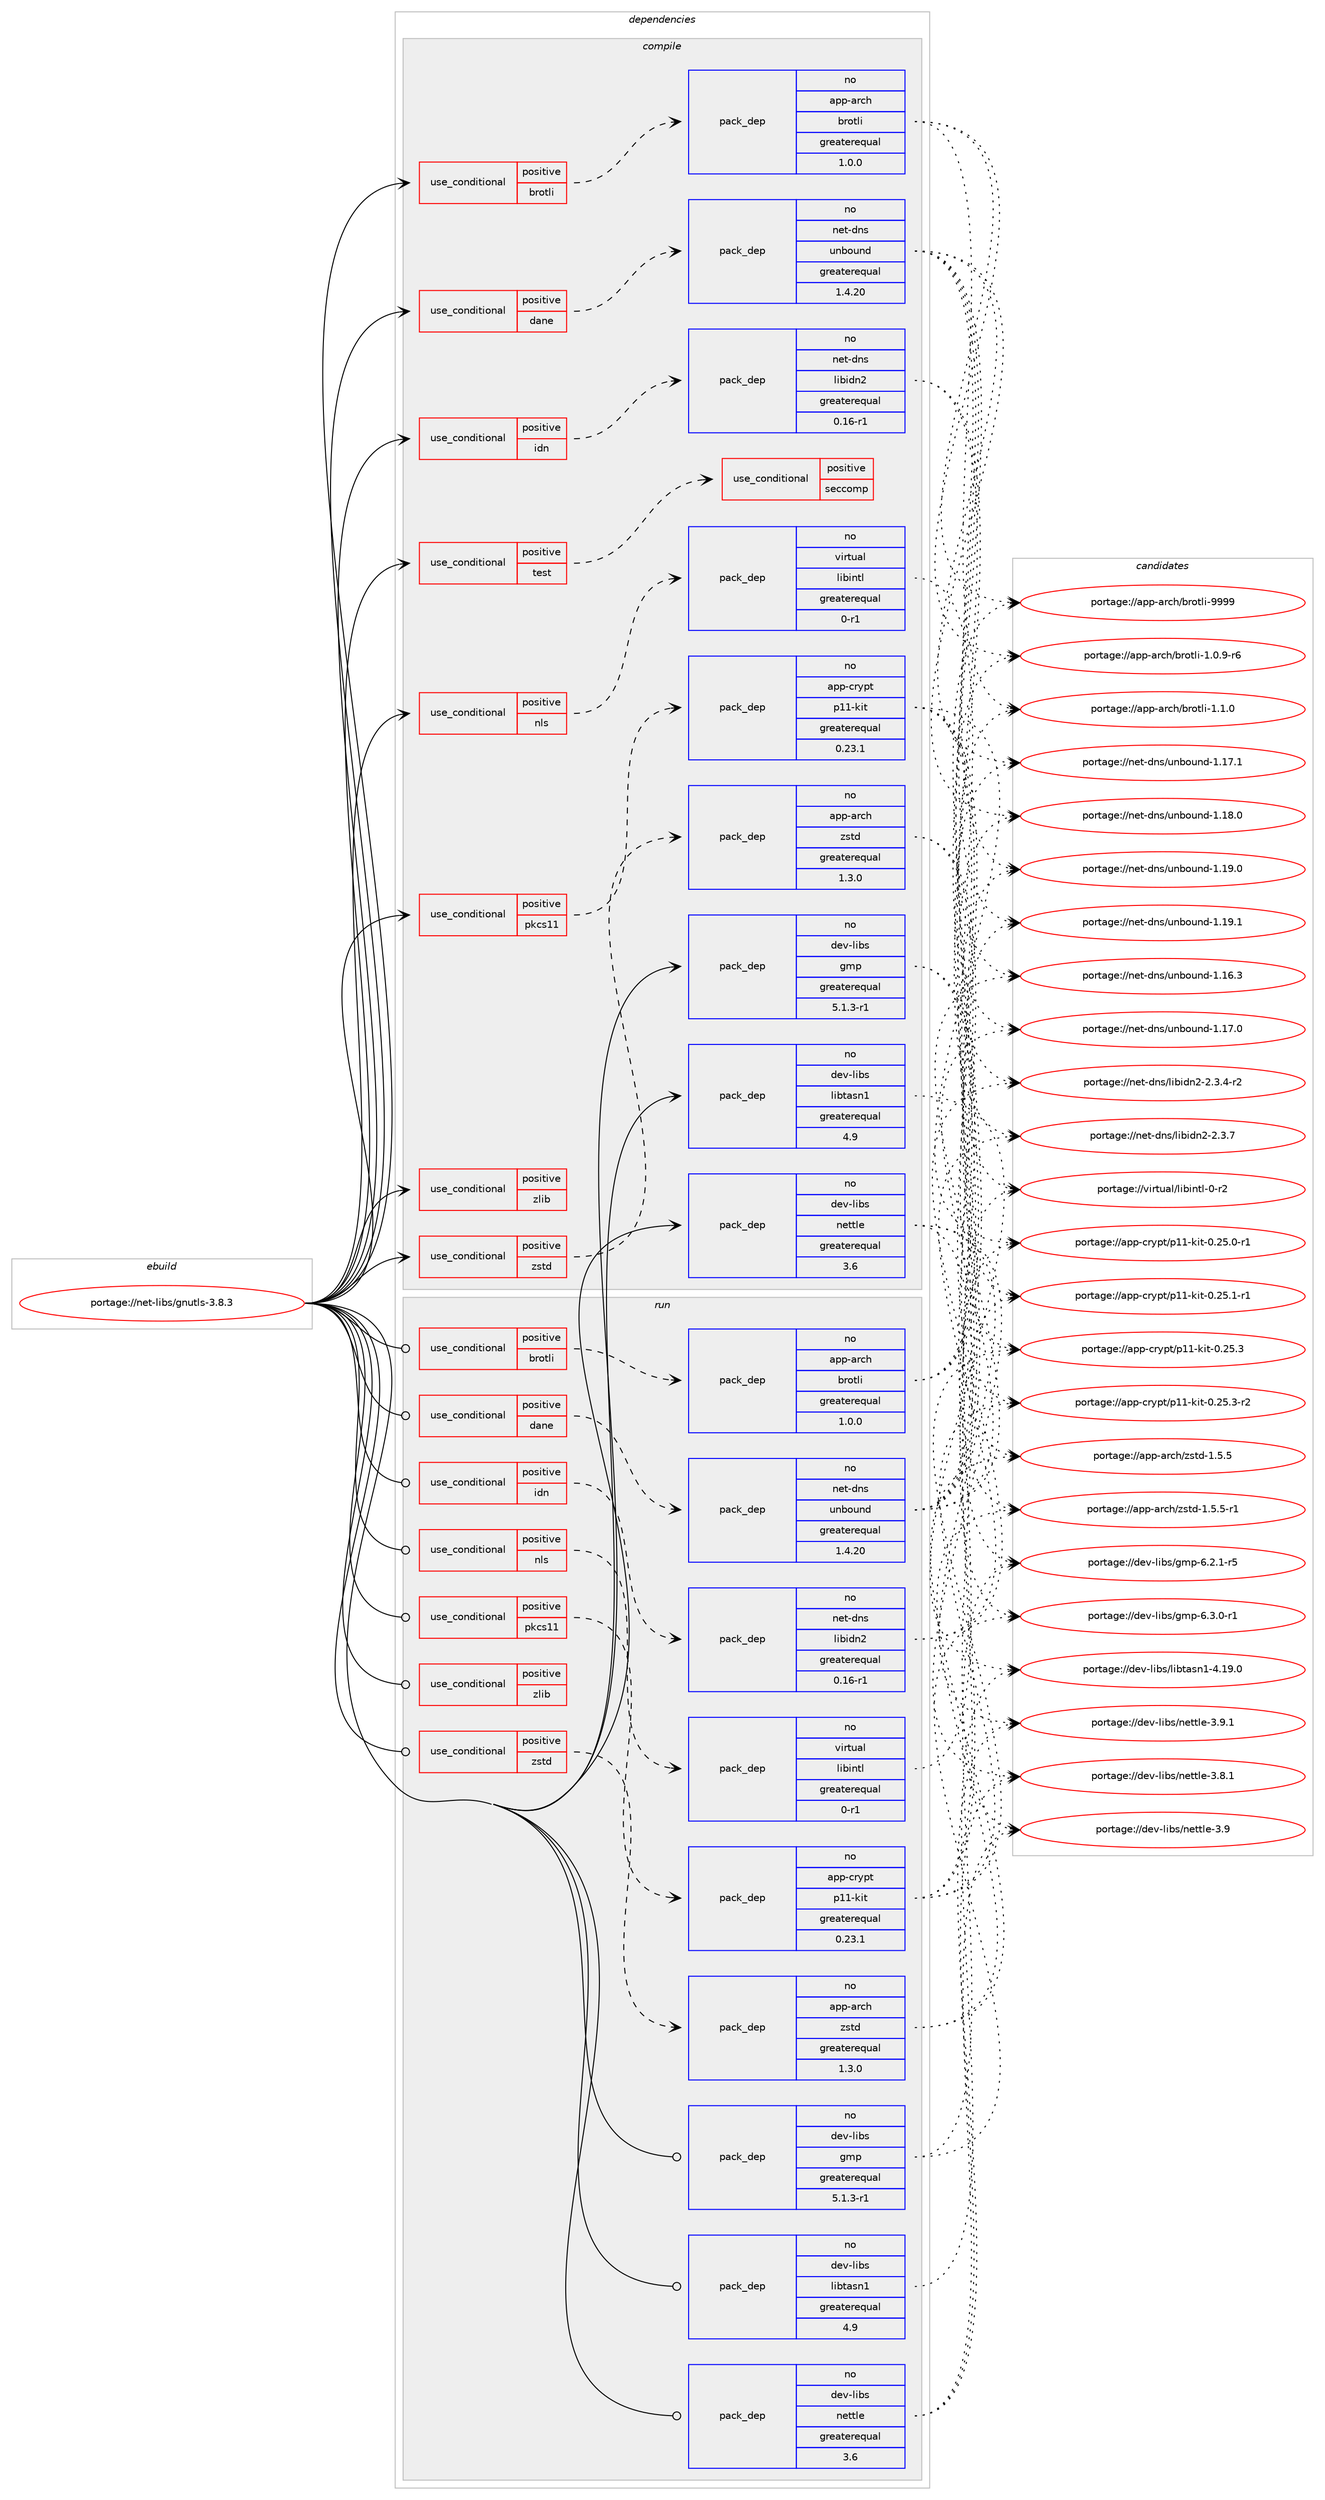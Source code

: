 digraph prolog {

# *************
# Graph options
# *************

newrank=true;
concentrate=true;
compound=true;
graph [rankdir=LR,fontname=Helvetica,fontsize=10,ranksep=1.5];#, ranksep=2.5, nodesep=0.2];
edge  [arrowhead=vee];
node  [fontname=Helvetica,fontsize=10];

# **********
# The ebuild
# **********

subgraph cluster_leftcol {
color=gray;
rank=same;
label=<<i>ebuild</i>>;
id [label="portage://net-libs/gnutls-3.8.3", color=red, width=4, href="../net-libs/gnutls-3.8.3.svg"];
}

# ****************
# The dependencies
# ****************

subgraph cluster_midcol {
color=gray;
label=<<i>dependencies</i>>;
subgraph cluster_compile {
fillcolor="#eeeeee";
style=filled;
label=<<i>compile</i>>;
subgraph cond2459 {
dependency3431 [label=<<TABLE BORDER="0" CELLBORDER="1" CELLSPACING="0" CELLPADDING="4"><TR><TD ROWSPAN="3" CELLPADDING="10">use_conditional</TD></TR><TR><TD>positive</TD></TR><TR><TD>brotli</TD></TR></TABLE>>, shape=none, color=red];
subgraph pack933 {
dependency3432 [label=<<TABLE BORDER="0" CELLBORDER="1" CELLSPACING="0" CELLPADDING="4" WIDTH="220"><TR><TD ROWSPAN="6" CELLPADDING="30">pack_dep</TD></TR><TR><TD WIDTH="110">no</TD></TR><TR><TD>app-arch</TD></TR><TR><TD>brotli</TD></TR><TR><TD>greaterequal</TD></TR><TR><TD>1.0.0</TD></TR></TABLE>>, shape=none, color=blue];
}
dependency3431:e -> dependency3432:w [weight=20,style="dashed",arrowhead="vee"];
}
id:e -> dependency3431:w [weight=20,style="solid",arrowhead="vee"];
subgraph cond2460 {
dependency3433 [label=<<TABLE BORDER="0" CELLBORDER="1" CELLSPACING="0" CELLPADDING="4"><TR><TD ROWSPAN="3" CELLPADDING="10">use_conditional</TD></TR><TR><TD>positive</TD></TR><TR><TD>dane</TD></TR></TABLE>>, shape=none, color=red];
subgraph pack934 {
dependency3434 [label=<<TABLE BORDER="0" CELLBORDER="1" CELLSPACING="0" CELLPADDING="4" WIDTH="220"><TR><TD ROWSPAN="6" CELLPADDING="30">pack_dep</TD></TR><TR><TD WIDTH="110">no</TD></TR><TR><TD>net-dns</TD></TR><TR><TD>unbound</TD></TR><TR><TD>greaterequal</TD></TR><TR><TD>1.4.20</TD></TR></TABLE>>, shape=none, color=blue];
}
dependency3433:e -> dependency3434:w [weight=20,style="dashed",arrowhead="vee"];
}
id:e -> dependency3433:w [weight=20,style="solid",arrowhead="vee"];
subgraph cond2461 {
dependency3435 [label=<<TABLE BORDER="0" CELLBORDER="1" CELLSPACING="0" CELLPADDING="4"><TR><TD ROWSPAN="3" CELLPADDING="10">use_conditional</TD></TR><TR><TD>positive</TD></TR><TR><TD>idn</TD></TR></TABLE>>, shape=none, color=red];
subgraph pack935 {
dependency3436 [label=<<TABLE BORDER="0" CELLBORDER="1" CELLSPACING="0" CELLPADDING="4" WIDTH="220"><TR><TD ROWSPAN="6" CELLPADDING="30">pack_dep</TD></TR><TR><TD WIDTH="110">no</TD></TR><TR><TD>net-dns</TD></TR><TR><TD>libidn2</TD></TR><TR><TD>greaterequal</TD></TR><TR><TD>0.16-r1</TD></TR></TABLE>>, shape=none, color=blue];
}
dependency3435:e -> dependency3436:w [weight=20,style="dashed",arrowhead="vee"];
}
id:e -> dependency3435:w [weight=20,style="solid",arrowhead="vee"];
subgraph cond2462 {
dependency3437 [label=<<TABLE BORDER="0" CELLBORDER="1" CELLSPACING="0" CELLPADDING="4"><TR><TD ROWSPAN="3" CELLPADDING="10">use_conditional</TD></TR><TR><TD>positive</TD></TR><TR><TD>nls</TD></TR></TABLE>>, shape=none, color=red];
subgraph pack936 {
dependency3438 [label=<<TABLE BORDER="0" CELLBORDER="1" CELLSPACING="0" CELLPADDING="4" WIDTH="220"><TR><TD ROWSPAN="6" CELLPADDING="30">pack_dep</TD></TR><TR><TD WIDTH="110">no</TD></TR><TR><TD>virtual</TD></TR><TR><TD>libintl</TD></TR><TR><TD>greaterequal</TD></TR><TR><TD>0-r1</TD></TR></TABLE>>, shape=none, color=blue];
}
dependency3437:e -> dependency3438:w [weight=20,style="dashed",arrowhead="vee"];
}
id:e -> dependency3437:w [weight=20,style="solid",arrowhead="vee"];
subgraph cond2463 {
dependency3439 [label=<<TABLE BORDER="0" CELLBORDER="1" CELLSPACING="0" CELLPADDING="4"><TR><TD ROWSPAN="3" CELLPADDING="10">use_conditional</TD></TR><TR><TD>positive</TD></TR><TR><TD>pkcs11</TD></TR></TABLE>>, shape=none, color=red];
subgraph pack937 {
dependency3440 [label=<<TABLE BORDER="0" CELLBORDER="1" CELLSPACING="0" CELLPADDING="4" WIDTH="220"><TR><TD ROWSPAN="6" CELLPADDING="30">pack_dep</TD></TR><TR><TD WIDTH="110">no</TD></TR><TR><TD>app-crypt</TD></TR><TR><TD>p11-kit</TD></TR><TR><TD>greaterequal</TD></TR><TR><TD>0.23.1</TD></TR></TABLE>>, shape=none, color=blue];
}
dependency3439:e -> dependency3440:w [weight=20,style="dashed",arrowhead="vee"];
}
id:e -> dependency3439:w [weight=20,style="solid",arrowhead="vee"];
subgraph cond2464 {
dependency3441 [label=<<TABLE BORDER="0" CELLBORDER="1" CELLSPACING="0" CELLPADDING="4"><TR><TD ROWSPAN="3" CELLPADDING="10">use_conditional</TD></TR><TR><TD>positive</TD></TR><TR><TD>test</TD></TR></TABLE>>, shape=none, color=red];
subgraph cond2465 {
dependency3442 [label=<<TABLE BORDER="0" CELLBORDER="1" CELLSPACING="0" CELLPADDING="4"><TR><TD ROWSPAN="3" CELLPADDING="10">use_conditional</TD></TR><TR><TD>positive</TD></TR><TR><TD>seccomp</TD></TR></TABLE>>, shape=none, color=red];
# *** BEGIN UNKNOWN DEPENDENCY TYPE (TODO) ***
# dependency3442 -> package_dependency(portage://net-libs/gnutls-3.8.3,install,no,sys-libs,libseccomp,none,[,,],[],[])
# *** END UNKNOWN DEPENDENCY TYPE (TODO) ***

}
dependency3441:e -> dependency3442:w [weight=20,style="dashed",arrowhead="vee"];
}
id:e -> dependency3441:w [weight=20,style="solid",arrowhead="vee"];
subgraph cond2466 {
dependency3443 [label=<<TABLE BORDER="0" CELLBORDER="1" CELLSPACING="0" CELLPADDING="4"><TR><TD ROWSPAN="3" CELLPADDING="10">use_conditional</TD></TR><TR><TD>positive</TD></TR><TR><TD>zlib</TD></TR></TABLE>>, shape=none, color=red];
# *** BEGIN UNKNOWN DEPENDENCY TYPE (TODO) ***
# dependency3443 -> package_dependency(portage://net-libs/gnutls-3.8.3,install,no,sys-libs,zlib,none,[,,],[],[use(optenable(abi_x86_32),negative),use(optenable(abi_x86_64),negative),use(optenable(abi_x86_x32),negative),use(optenable(abi_mips_n32),negative),use(optenable(abi_mips_n64),negative),use(optenable(abi_mips_o32),negative),use(optenable(abi_s390_32),negative),use(optenable(abi_s390_64),negative)])
# *** END UNKNOWN DEPENDENCY TYPE (TODO) ***

}
id:e -> dependency3443:w [weight=20,style="solid",arrowhead="vee"];
subgraph cond2467 {
dependency3444 [label=<<TABLE BORDER="0" CELLBORDER="1" CELLSPACING="0" CELLPADDING="4"><TR><TD ROWSPAN="3" CELLPADDING="10">use_conditional</TD></TR><TR><TD>positive</TD></TR><TR><TD>zstd</TD></TR></TABLE>>, shape=none, color=red];
subgraph pack938 {
dependency3445 [label=<<TABLE BORDER="0" CELLBORDER="1" CELLSPACING="0" CELLPADDING="4" WIDTH="220"><TR><TD ROWSPAN="6" CELLPADDING="30">pack_dep</TD></TR><TR><TD WIDTH="110">no</TD></TR><TR><TD>app-arch</TD></TR><TR><TD>zstd</TD></TR><TR><TD>greaterequal</TD></TR><TR><TD>1.3.0</TD></TR></TABLE>>, shape=none, color=blue];
}
dependency3444:e -> dependency3445:w [weight=20,style="dashed",arrowhead="vee"];
}
id:e -> dependency3444:w [weight=20,style="solid",arrowhead="vee"];
subgraph pack939 {
dependency3446 [label=<<TABLE BORDER="0" CELLBORDER="1" CELLSPACING="0" CELLPADDING="4" WIDTH="220"><TR><TD ROWSPAN="6" CELLPADDING="30">pack_dep</TD></TR><TR><TD WIDTH="110">no</TD></TR><TR><TD>dev-libs</TD></TR><TR><TD>gmp</TD></TR><TR><TD>greaterequal</TD></TR><TR><TD>5.1.3-r1</TD></TR></TABLE>>, shape=none, color=blue];
}
id:e -> dependency3446:w [weight=20,style="solid",arrowhead="vee"];
subgraph pack940 {
dependency3447 [label=<<TABLE BORDER="0" CELLBORDER="1" CELLSPACING="0" CELLPADDING="4" WIDTH="220"><TR><TD ROWSPAN="6" CELLPADDING="30">pack_dep</TD></TR><TR><TD WIDTH="110">no</TD></TR><TR><TD>dev-libs</TD></TR><TR><TD>libtasn1</TD></TR><TR><TD>greaterequal</TD></TR><TR><TD>4.9</TD></TR></TABLE>>, shape=none, color=blue];
}
id:e -> dependency3447:w [weight=20,style="solid",arrowhead="vee"];
# *** BEGIN UNKNOWN DEPENDENCY TYPE (TODO) ***
# id -> package_dependency(portage://net-libs/gnutls-3.8.3,install,no,dev-libs,libunistring,none,[,,],any_same_slot,[use(optenable(abi_x86_32),negative),use(optenable(abi_x86_64),negative),use(optenable(abi_x86_x32),negative),use(optenable(abi_mips_n32),negative),use(optenable(abi_mips_n64),negative),use(optenable(abi_mips_o32),negative),use(optenable(abi_s390_32),negative),use(optenable(abi_s390_64),negative)])
# *** END UNKNOWN DEPENDENCY TYPE (TODO) ***

subgraph pack941 {
dependency3448 [label=<<TABLE BORDER="0" CELLBORDER="1" CELLSPACING="0" CELLPADDING="4" WIDTH="220"><TR><TD ROWSPAN="6" CELLPADDING="30">pack_dep</TD></TR><TR><TD WIDTH="110">no</TD></TR><TR><TD>dev-libs</TD></TR><TR><TD>nettle</TD></TR><TR><TD>greaterequal</TD></TR><TR><TD>3.6</TD></TR></TABLE>>, shape=none, color=blue];
}
id:e -> dependency3448:w [weight=20,style="solid",arrowhead="vee"];
}
subgraph cluster_compileandrun {
fillcolor="#eeeeee";
style=filled;
label=<<i>compile and run</i>>;
}
subgraph cluster_run {
fillcolor="#eeeeee";
style=filled;
label=<<i>run</i>>;
subgraph cond2468 {
dependency3449 [label=<<TABLE BORDER="0" CELLBORDER="1" CELLSPACING="0" CELLPADDING="4"><TR><TD ROWSPAN="3" CELLPADDING="10">use_conditional</TD></TR><TR><TD>positive</TD></TR><TR><TD>brotli</TD></TR></TABLE>>, shape=none, color=red];
subgraph pack942 {
dependency3450 [label=<<TABLE BORDER="0" CELLBORDER="1" CELLSPACING="0" CELLPADDING="4" WIDTH="220"><TR><TD ROWSPAN="6" CELLPADDING="30">pack_dep</TD></TR><TR><TD WIDTH="110">no</TD></TR><TR><TD>app-arch</TD></TR><TR><TD>brotli</TD></TR><TR><TD>greaterequal</TD></TR><TR><TD>1.0.0</TD></TR></TABLE>>, shape=none, color=blue];
}
dependency3449:e -> dependency3450:w [weight=20,style="dashed",arrowhead="vee"];
}
id:e -> dependency3449:w [weight=20,style="solid",arrowhead="odot"];
subgraph cond2469 {
dependency3451 [label=<<TABLE BORDER="0" CELLBORDER="1" CELLSPACING="0" CELLPADDING="4"><TR><TD ROWSPAN="3" CELLPADDING="10">use_conditional</TD></TR><TR><TD>positive</TD></TR><TR><TD>dane</TD></TR></TABLE>>, shape=none, color=red];
subgraph pack943 {
dependency3452 [label=<<TABLE BORDER="0" CELLBORDER="1" CELLSPACING="0" CELLPADDING="4" WIDTH="220"><TR><TD ROWSPAN="6" CELLPADDING="30">pack_dep</TD></TR><TR><TD WIDTH="110">no</TD></TR><TR><TD>net-dns</TD></TR><TR><TD>unbound</TD></TR><TR><TD>greaterequal</TD></TR><TR><TD>1.4.20</TD></TR></TABLE>>, shape=none, color=blue];
}
dependency3451:e -> dependency3452:w [weight=20,style="dashed",arrowhead="vee"];
}
id:e -> dependency3451:w [weight=20,style="solid",arrowhead="odot"];
subgraph cond2470 {
dependency3453 [label=<<TABLE BORDER="0" CELLBORDER="1" CELLSPACING="0" CELLPADDING="4"><TR><TD ROWSPAN="3" CELLPADDING="10">use_conditional</TD></TR><TR><TD>positive</TD></TR><TR><TD>idn</TD></TR></TABLE>>, shape=none, color=red];
subgraph pack944 {
dependency3454 [label=<<TABLE BORDER="0" CELLBORDER="1" CELLSPACING="0" CELLPADDING="4" WIDTH="220"><TR><TD ROWSPAN="6" CELLPADDING="30">pack_dep</TD></TR><TR><TD WIDTH="110">no</TD></TR><TR><TD>net-dns</TD></TR><TR><TD>libidn2</TD></TR><TR><TD>greaterequal</TD></TR><TR><TD>0.16-r1</TD></TR></TABLE>>, shape=none, color=blue];
}
dependency3453:e -> dependency3454:w [weight=20,style="dashed",arrowhead="vee"];
}
id:e -> dependency3453:w [weight=20,style="solid",arrowhead="odot"];
subgraph cond2471 {
dependency3455 [label=<<TABLE BORDER="0" CELLBORDER="1" CELLSPACING="0" CELLPADDING="4"><TR><TD ROWSPAN="3" CELLPADDING="10">use_conditional</TD></TR><TR><TD>positive</TD></TR><TR><TD>nls</TD></TR></TABLE>>, shape=none, color=red];
subgraph pack945 {
dependency3456 [label=<<TABLE BORDER="0" CELLBORDER="1" CELLSPACING="0" CELLPADDING="4" WIDTH="220"><TR><TD ROWSPAN="6" CELLPADDING="30">pack_dep</TD></TR><TR><TD WIDTH="110">no</TD></TR><TR><TD>virtual</TD></TR><TR><TD>libintl</TD></TR><TR><TD>greaterequal</TD></TR><TR><TD>0-r1</TD></TR></TABLE>>, shape=none, color=blue];
}
dependency3455:e -> dependency3456:w [weight=20,style="dashed",arrowhead="vee"];
}
id:e -> dependency3455:w [weight=20,style="solid",arrowhead="odot"];
subgraph cond2472 {
dependency3457 [label=<<TABLE BORDER="0" CELLBORDER="1" CELLSPACING="0" CELLPADDING="4"><TR><TD ROWSPAN="3" CELLPADDING="10">use_conditional</TD></TR><TR><TD>positive</TD></TR><TR><TD>pkcs11</TD></TR></TABLE>>, shape=none, color=red];
subgraph pack946 {
dependency3458 [label=<<TABLE BORDER="0" CELLBORDER="1" CELLSPACING="0" CELLPADDING="4" WIDTH="220"><TR><TD ROWSPAN="6" CELLPADDING="30">pack_dep</TD></TR><TR><TD WIDTH="110">no</TD></TR><TR><TD>app-crypt</TD></TR><TR><TD>p11-kit</TD></TR><TR><TD>greaterequal</TD></TR><TR><TD>0.23.1</TD></TR></TABLE>>, shape=none, color=blue];
}
dependency3457:e -> dependency3458:w [weight=20,style="dashed",arrowhead="vee"];
}
id:e -> dependency3457:w [weight=20,style="solid",arrowhead="odot"];
subgraph cond2473 {
dependency3459 [label=<<TABLE BORDER="0" CELLBORDER="1" CELLSPACING="0" CELLPADDING="4"><TR><TD ROWSPAN="3" CELLPADDING="10">use_conditional</TD></TR><TR><TD>positive</TD></TR><TR><TD>zlib</TD></TR></TABLE>>, shape=none, color=red];
# *** BEGIN UNKNOWN DEPENDENCY TYPE (TODO) ***
# dependency3459 -> package_dependency(portage://net-libs/gnutls-3.8.3,run,no,sys-libs,zlib,none,[,,],[],[use(optenable(abi_x86_32),negative),use(optenable(abi_x86_64),negative),use(optenable(abi_x86_x32),negative),use(optenable(abi_mips_n32),negative),use(optenable(abi_mips_n64),negative),use(optenable(abi_mips_o32),negative),use(optenable(abi_s390_32),negative),use(optenable(abi_s390_64),negative)])
# *** END UNKNOWN DEPENDENCY TYPE (TODO) ***

}
id:e -> dependency3459:w [weight=20,style="solid",arrowhead="odot"];
subgraph cond2474 {
dependency3460 [label=<<TABLE BORDER="0" CELLBORDER="1" CELLSPACING="0" CELLPADDING="4"><TR><TD ROWSPAN="3" CELLPADDING="10">use_conditional</TD></TR><TR><TD>positive</TD></TR><TR><TD>zstd</TD></TR></TABLE>>, shape=none, color=red];
subgraph pack947 {
dependency3461 [label=<<TABLE BORDER="0" CELLBORDER="1" CELLSPACING="0" CELLPADDING="4" WIDTH="220"><TR><TD ROWSPAN="6" CELLPADDING="30">pack_dep</TD></TR><TR><TD WIDTH="110">no</TD></TR><TR><TD>app-arch</TD></TR><TR><TD>zstd</TD></TR><TR><TD>greaterequal</TD></TR><TR><TD>1.3.0</TD></TR></TABLE>>, shape=none, color=blue];
}
dependency3460:e -> dependency3461:w [weight=20,style="dashed",arrowhead="vee"];
}
id:e -> dependency3460:w [weight=20,style="solid",arrowhead="odot"];
subgraph pack948 {
dependency3462 [label=<<TABLE BORDER="0" CELLBORDER="1" CELLSPACING="0" CELLPADDING="4" WIDTH="220"><TR><TD ROWSPAN="6" CELLPADDING="30">pack_dep</TD></TR><TR><TD WIDTH="110">no</TD></TR><TR><TD>dev-libs</TD></TR><TR><TD>gmp</TD></TR><TR><TD>greaterequal</TD></TR><TR><TD>5.1.3-r1</TD></TR></TABLE>>, shape=none, color=blue];
}
id:e -> dependency3462:w [weight=20,style="solid",arrowhead="odot"];
subgraph pack949 {
dependency3463 [label=<<TABLE BORDER="0" CELLBORDER="1" CELLSPACING="0" CELLPADDING="4" WIDTH="220"><TR><TD ROWSPAN="6" CELLPADDING="30">pack_dep</TD></TR><TR><TD WIDTH="110">no</TD></TR><TR><TD>dev-libs</TD></TR><TR><TD>libtasn1</TD></TR><TR><TD>greaterequal</TD></TR><TR><TD>4.9</TD></TR></TABLE>>, shape=none, color=blue];
}
id:e -> dependency3463:w [weight=20,style="solid",arrowhead="odot"];
# *** BEGIN UNKNOWN DEPENDENCY TYPE (TODO) ***
# id -> package_dependency(portage://net-libs/gnutls-3.8.3,run,no,dev-libs,libunistring,none,[,,],any_same_slot,[use(optenable(abi_x86_32),negative),use(optenable(abi_x86_64),negative),use(optenable(abi_x86_x32),negative),use(optenable(abi_mips_n32),negative),use(optenable(abi_mips_n64),negative),use(optenable(abi_mips_o32),negative),use(optenable(abi_s390_32),negative),use(optenable(abi_s390_64),negative)])
# *** END UNKNOWN DEPENDENCY TYPE (TODO) ***

subgraph pack950 {
dependency3464 [label=<<TABLE BORDER="0" CELLBORDER="1" CELLSPACING="0" CELLPADDING="4" WIDTH="220"><TR><TD ROWSPAN="6" CELLPADDING="30">pack_dep</TD></TR><TR><TD WIDTH="110">no</TD></TR><TR><TD>dev-libs</TD></TR><TR><TD>nettle</TD></TR><TR><TD>greaterequal</TD></TR><TR><TD>3.6</TD></TR></TABLE>>, shape=none, color=blue];
}
id:e -> dependency3464:w [weight=20,style="solid",arrowhead="odot"];
}
}

# **************
# The candidates
# **************

subgraph cluster_choices {
rank=same;
color=gray;
label=<<i>candidates</i>>;

subgraph choice933 {
color=black;
nodesep=1;
choice9711211245971149910447981141111161081054549464846574511454 [label="portage://app-arch/brotli-1.0.9-r6", color=red, width=4,href="../app-arch/brotli-1.0.9-r6.svg"];
choice971121124597114991044798114111116108105454946494648 [label="portage://app-arch/brotli-1.1.0", color=red, width=4,href="../app-arch/brotli-1.1.0.svg"];
choice9711211245971149910447981141111161081054557575757 [label="portage://app-arch/brotli-9999", color=red, width=4,href="../app-arch/brotli-9999.svg"];
dependency3432:e -> choice9711211245971149910447981141111161081054549464846574511454:w [style=dotted,weight="100"];
dependency3432:e -> choice971121124597114991044798114111116108105454946494648:w [style=dotted,weight="100"];
dependency3432:e -> choice9711211245971149910447981141111161081054557575757:w [style=dotted,weight="100"];
}
subgraph choice934 {
color=black;
nodesep=1;
choice11010111645100110115471171109811111711010045494649544651 [label="portage://net-dns/unbound-1.16.3", color=red, width=4,href="../net-dns/unbound-1.16.3.svg"];
choice11010111645100110115471171109811111711010045494649554648 [label="portage://net-dns/unbound-1.17.0", color=red, width=4,href="../net-dns/unbound-1.17.0.svg"];
choice11010111645100110115471171109811111711010045494649554649 [label="portage://net-dns/unbound-1.17.1", color=red, width=4,href="../net-dns/unbound-1.17.1.svg"];
choice11010111645100110115471171109811111711010045494649564648 [label="portage://net-dns/unbound-1.18.0", color=red, width=4,href="../net-dns/unbound-1.18.0.svg"];
choice11010111645100110115471171109811111711010045494649574648 [label="portage://net-dns/unbound-1.19.0", color=red, width=4,href="../net-dns/unbound-1.19.0.svg"];
choice11010111645100110115471171109811111711010045494649574649 [label="portage://net-dns/unbound-1.19.1", color=red, width=4,href="../net-dns/unbound-1.19.1.svg"];
dependency3434:e -> choice11010111645100110115471171109811111711010045494649544651:w [style=dotted,weight="100"];
dependency3434:e -> choice11010111645100110115471171109811111711010045494649554648:w [style=dotted,weight="100"];
dependency3434:e -> choice11010111645100110115471171109811111711010045494649554649:w [style=dotted,weight="100"];
dependency3434:e -> choice11010111645100110115471171109811111711010045494649564648:w [style=dotted,weight="100"];
dependency3434:e -> choice11010111645100110115471171109811111711010045494649574648:w [style=dotted,weight="100"];
dependency3434:e -> choice11010111645100110115471171109811111711010045494649574649:w [style=dotted,weight="100"];
}
subgraph choice935 {
color=black;
nodesep=1;
choice110101116451001101154710810598105100110504550465146524511450 [label="portage://net-dns/libidn2-2.3.4-r2", color=red, width=4,href="../net-dns/libidn2-2.3.4-r2.svg"];
choice11010111645100110115471081059810510011050455046514655 [label="portage://net-dns/libidn2-2.3.7", color=red, width=4,href="../net-dns/libidn2-2.3.7.svg"];
dependency3436:e -> choice110101116451001101154710810598105100110504550465146524511450:w [style=dotted,weight="100"];
dependency3436:e -> choice11010111645100110115471081059810510011050455046514655:w [style=dotted,weight="100"];
}
subgraph choice936 {
color=black;
nodesep=1;
choice11810511411611797108471081059810511011610845484511450 [label="portage://virtual/libintl-0-r2", color=red, width=4,href="../virtual/libintl-0-r2.svg"];
dependency3438:e -> choice11810511411611797108471081059810511011610845484511450:w [style=dotted,weight="100"];
}
subgraph choice937 {
color=black;
nodesep=1;
choice97112112459911412111211647112494945107105116454846505346484511449 [label="portage://app-crypt/p11-kit-0.25.0-r1", color=red, width=4,href="../app-crypt/p11-kit-0.25.0-r1.svg"];
choice97112112459911412111211647112494945107105116454846505346494511449 [label="portage://app-crypt/p11-kit-0.25.1-r1", color=red, width=4,href="../app-crypt/p11-kit-0.25.1-r1.svg"];
choice9711211245991141211121164711249494510710511645484650534651 [label="portage://app-crypt/p11-kit-0.25.3", color=red, width=4,href="../app-crypt/p11-kit-0.25.3.svg"];
choice97112112459911412111211647112494945107105116454846505346514511450 [label="portage://app-crypt/p11-kit-0.25.3-r2", color=red, width=4,href="../app-crypt/p11-kit-0.25.3-r2.svg"];
dependency3440:e -> choice97112112459911412111211647112494945107105116454846505346484511449:w [style=dotted,weight="100"];
dependency3440:e -> choice97112112459911412111211647112494945107105116454846505346494511449:w [style=dotted,weight="100"];
dependency3440:e -> choice9711211245991141211121164711249494510710511645484650534651:w [style=dotted,weight="100"];
dependency3440:e -> choice97112112459911412111211647112494945107105116454846505346514511450:w [style=dotted,weight="100"];
}
subgraph choice938 {
color=black;
nodesep=1;
choice9711211245971149910447122115116100454946534653 [label="portage://app-arch/zstd-1.5.5", color=red, width=4,href="../app-arch/zstd-1.5.5.svg"];
choice97112112459711499104471221151161004549465346534511449 [label="portage://app-arch/zstd-1.5.5-r1", color=red, width=4,href="../app-arch/zstd-1.5.5-r1.svg"];
dependency3445:e -> choice9711211245971149910447122115116100454946534653:w [style=dotted,weight="100"];
dependency3445:e -> choice97112112459711499104471221151161004549465346534511449:w [style=dotted,weight="100"];
}
subgraph choice939 {
color=black;
nodesep=1;
choice1001011184510810598115471031091124554465046494511453 [label="portage://dev-libs/gmp-6.2.1-r5", color=red, width=4,href="../dev-libs/gmp-6.2.1-r5.svg"];
choice1001011184510810598115471031091124554465146484511449 [label="portage://dev-libs/gmp-6.3.0-r1", color=red, width=4,href="../dev-libs/gmp-6.3.0-r1.svg"];
dependency3446:e -> choice1001011184510810598115471031091124554465046494511453:w [style=dotted,weight="100"];
dependency3446:e -> choice1001011184510810598115471031091124554465146484511449:w [style=dotted,weight="100"];
}
subgraph choice940 {
color=black;
nodesep=1;
choice10010111845108105981154710810598116971151104945524649574648 [label="portage://dev-libs/libtasn1-4.19.0", color=red, width=4,href="../dev-libs/libtasn1-4.19.0.svg"];
dependency3447:e -> choice10010111845108105981154710810598116971151104945524649574648:w [style=dotted,weight="100"];
}
subgraph choice941 {
color=black;
nodesep=1;
choice100101118451081059811547110101116116108101455146564649 [label="portage://dev-libs/nettle-3.8.1", color=red, width=4,href="../dev-libs/nettle-3.8.1.svg"];
choice10010111845108105981154711010111611610810145514657 [label="portage://dev-libs/nettle-3.9", color=red, width=4,href="../dev-libs/nettle-3.9.svg"];
choice100101118451081059811547110101116116108101455146574649 [label="portage://dev-libs/nettle-3.9.1", color=red, width=4,href="../dev-libs/nettle-3.9.1.svg"];
dependency3448:e -> choice100101118451081059811547110101116116108101455146564649:w [style=dotted,weight="100"];
dependency3448:e -> choice10010111845108105981154711010111611610810145514657:w [style=dotted,weight="100"];
dependency3448:e -> choice100101118451081059811547110101116116108101455146574649:w [style=dotted,weight="100"];
}
subgraph choice942 {
color=black;
nodesep=1;
choice9711211245971149910447981141111161081054549464846574511454 [label="portage://app-arch/brotli-1.0.9-r6", color=red, width=4,href="../app-arch/brotli-1.0.9-r6.svg"];
choice971121124597114991044798114111116108105454946494648 [label="portage://app-arch/brotli-1.1.0", color=red, width=4,href="../app-arch/brotli-1.1.0.svg"];
choice9711211245971149910447981141111161081054557575757 [label="portage://app-arch/brotli-9999", color=red, width=4,href="../app-arch/brotli-9999.svg"];
dependency3450:e -> choice9711211245971149910447981141111161081054549464846574511454:w [style=dotted,weight="100"];
dependency3450:e -> choice971121124597114991044798114111116108105454946494648:w [style=dotted,weight="100"];
dependency3450:e -> choice9711211245971149910447981141111161081054557575757:w [style=dotted,weight="100"];
}
subgraph choice943 {
color=black;
nodesep=1;
choice11010111645100110115471171109811111711010045494649544651 [label="portage://net-dns/unbound-1.16.3", color=red, width=4,href="../net-dns/unbound-1.16.3.svg"];
choice11010111645100110115471171109811111711010045494649554648 [label="portage://net-dns/unbound-1.17.0", color=red, width=4,href="../net-dns/unbound-1.17.0.svg"];
choice11010111645100110115471171109811111711010045494649554649 [label="portage://net-dns/unbound-1.17.1", color=red, width=4,href="../net-dns/unbound-1.17.1.svg"];
choice11010111645100110115471171109811111711010045494649564648 [label="portage://net-dns/unbound-1.18.0", color=red, width=4,href="../net-dns/unbound-1.18.0.svg"];
choice11010111645100110115471171109811111711010045494649574648 [label="portage://net-dns/unbound-1.19.0", color=red, width=4,href="../net-dns/unbound-1.19.0.svg"];
choice11010111645100110115471171109811111711010045494649574649 [label="portage://net-dns/unbound-1.19.1", color=red, width=4,href="../net-dns/unbound-1.19.1.svg"];
dependency3452:e -> choice11010111645100110115471171109811111711010045494649544651:w [style=dotted,weight="100"];
dependency3452:e -> choice11010111645100110115471171109811111711010045494649554648:w [style=dotted,weight="100"];
dependency3452:e -> choice11010111645100110115471171109811111711010045494649554649:w [style=dotted,weight="100"];
dependency3452:e -> choice11010111645100110115471171109811111711010045494649564648:w [style=dotted,weight="100"];
dependency3452:e -> choice11010111645100110115471171109811111711010045494649574648:w [style=dotted,weight="100"];
dependency3452:e -> choice11010111645100110115471171109811111711010045494649574649:w [style=dotted,weight="100"];
}
subgraph choice944 {
color=black;
nodesep=1;
choice110101116451001101154710810598105100110504550465146524511450 [label="portage://net-dns/libidn2-2.3.4-r2", color=red, width=4,href="../net-dns/libidn2-2.3.4-r2.svg"];
choice11010111645100110115471081059810510011050455046514655 [label="portage://net-dns/libidn2-2.3.7", color=red, width=4,href="../net-dns/libidn2-2.3.7.svg"];
dependency3454:e -> choice110101116451001101154710810598105100110504550465146524511450:w [style=dotted,weight="100"];
dependency3454:e -> choice11010111645100110115471081059810510011050455046514655:w [style=dotted,weight="100"];
}
subgraph choice945 {
color=black;
nodesep=1;
choice11810511411611797108471081059810511011610845484511450 [label="portage://virtual/libintl-0-r2", color=red, width=4,href="../virtual/libintl-0-r2.svg"];
dependency3456:e -> choice11810511411611797108471081059810511011610845484511450:w [style=dotted,weight="100"];
}
subgraph choice946 {
color=black;
nodesep=1;
choice97112112459911412111211647112494945107105116454846505346484511449 [label="portage://app-crypt/p11-kit-0.25.0-r1", color=red, width=4,href="../app-crypt/p11-kit-0.25.0-r1.svg"];
choice97112112459911412111211647112494945107105116454846505346494511449 [label="portage://app-crypt/p11-kit-0.25.1-r1", color=red, width=4,href="../app-crypt/p11-kit-0.25.1-r1.svg"];
choice9711211245991141211121164711249494510710511645484650534651 [label="portage://app-crypt/p11-kit-0.25.3", color=red, width=4,href="../app-crypt/p11-kit-0.25.3.svg"];
choice97112112459911412111211647112494945107105116454846505346514511450 [label="portage://app-crypt/p11-kit-0.25.3-r2", color=red, width=4,href="../app-crypt/p11-kit-0.25.3-r2.svg"];
dependency3458:e -> choice97112112459911412111211647112494945107105116454846505346484511449:w [style=dotted,weight="100"];
dependency3458:e -> choice97112112459911412111211647112494945107105116454846505346494511449:w [style=dotted,weight="100"];
dependency3458:e -> choice9711211245991141211121164711249494510710511645484650534651:w [style=dotted,weight="100"];
dependency3458:e -> choice97112112459911412111211647112494945107105116454846505346514511450:w [style=dotted,weight="100"];
}
subgraph choice947 {
color=black;
nodesep=1;
choice9711211245971149910447122115116100454946534653 [label="portage://app-arch/zstd-1.5.5", color=red, width=4,href="../app-arch/zstd-1.5.5.svg"];
choice97112112459711499104471221151161004549465346534511449 [label="portage://app-arch/zstd-1.5.5-r1", color=red, width=4,href="../app-arch/zstd-1.5.5-r1.svg"];
dependency3461:e -> choice9711211245971149910447122115116100454946534653:w [style=dotted,weight="100"];
dependency3461:e -> choice97112112459711499104471221151161004549465346534511449:w [style=dotted,weight="100"];
}
subgraph choice948 {
color=black;
nodesep=1;
choice1001011184510810598115471031091124554465046494511453 [label="portage://dev-libs/gmp-6.2.1-r5", color=red, width=4,href="../dev-libs/gmp-6.2.1-r5.svg"];
choice1001011184510810598115471031091124554465146484511449 [label="portage://dev-libs/gmp-6.3.0-r1", color=red, width=4,href="../dev-libs/gmp-6.3.0-r1.svg"];
dependency3462:e -> choice1001011184510810598115471031091124554465046494511453:w [style=dotted,weight="100"];
dependency3462:e -> choice1001011184510810598115471031091124554465146484511449:w [style=dotted,weight="100"];
}
subgraph choice949 {
color=black;
nodesep=1;
choice10010111845108105981154710810598116971151104945524649574648 [label="portage://dev-libs/libtasn1-4.19.0", color=red, width=4,href="../dev-libs/libtasn1-4.19.0.svg"];
dependency3463:e -> choice10010111845108105981154710810598116971151104945524649574648:w [style=dotted,weight="100"];
}
subgraph choice950 {
color=black;
nodesep=1;
choice100101118451081059811547110101116116108101455146564649 [label="portage://dev-libs/nettle-3.8.1", color=red, width=4,href="../dev-libs/nettle-3.8.1.svg"];
choice10010111845108105981154711010111611610810145514657 [label="portage://dev-libs/nettle-3.9", color=red, width=4,href="../dev-libs/nettle-3.9.svg"];
choice100101118451081059811547110101116116108101455146574649 [label="portage://dev-libs/nettle-3.9.1", color=red, width=4,href="../dev-libs/nettle-3.9.1.svg"];
dependency3464:e -> choice100101118451081059811547110101116116108101455146564649:w [style=dotted,weight="100"];
dependency3464:e -> choice10010111845108105981154711010111611610810145514657:w [style=dotted,weight="100"];
dependency3464:e -> choice100101118451081059811547110101116116108101455146574649:w [style=dotted,weight="100"];
}
}

}
